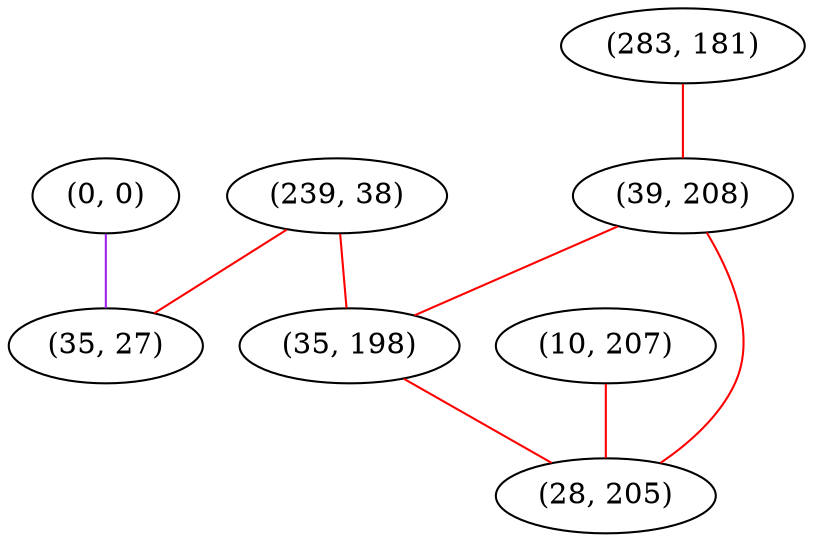 graph "" {
"(0, 0)";
"(283, 181)";
"(10, 207)";
"(239, 38)";
"(39, 208)";
"(35, 198)";
"(28, 205)";
"(35, 27)";
"(0, 0)" -- "(35, 27)"  [color=purple, key=0, weight=4];
"(283, 181)" -- "(39, 208)"  [color=red, key=0, weight=1];
"(10, 207)" -- "(28, 205)"  [color=red, key=0, weight=1];
"(239, 38)" -- "(35, 27)"  [color=red, key=0, weight=1];
"(239, 38)" -- "(35, 198)"  [color=red, key=0, weight=1];
"(39, 208)" -- "(28, 205)"  [color=red, key=0, weight=1];
"(39, 208)" -- "(35, 198)"  [color=red, key=0, weight=1];
"(35, 198)" -- "(28, 205)"  [color=red, key=0, weight=1];
}
